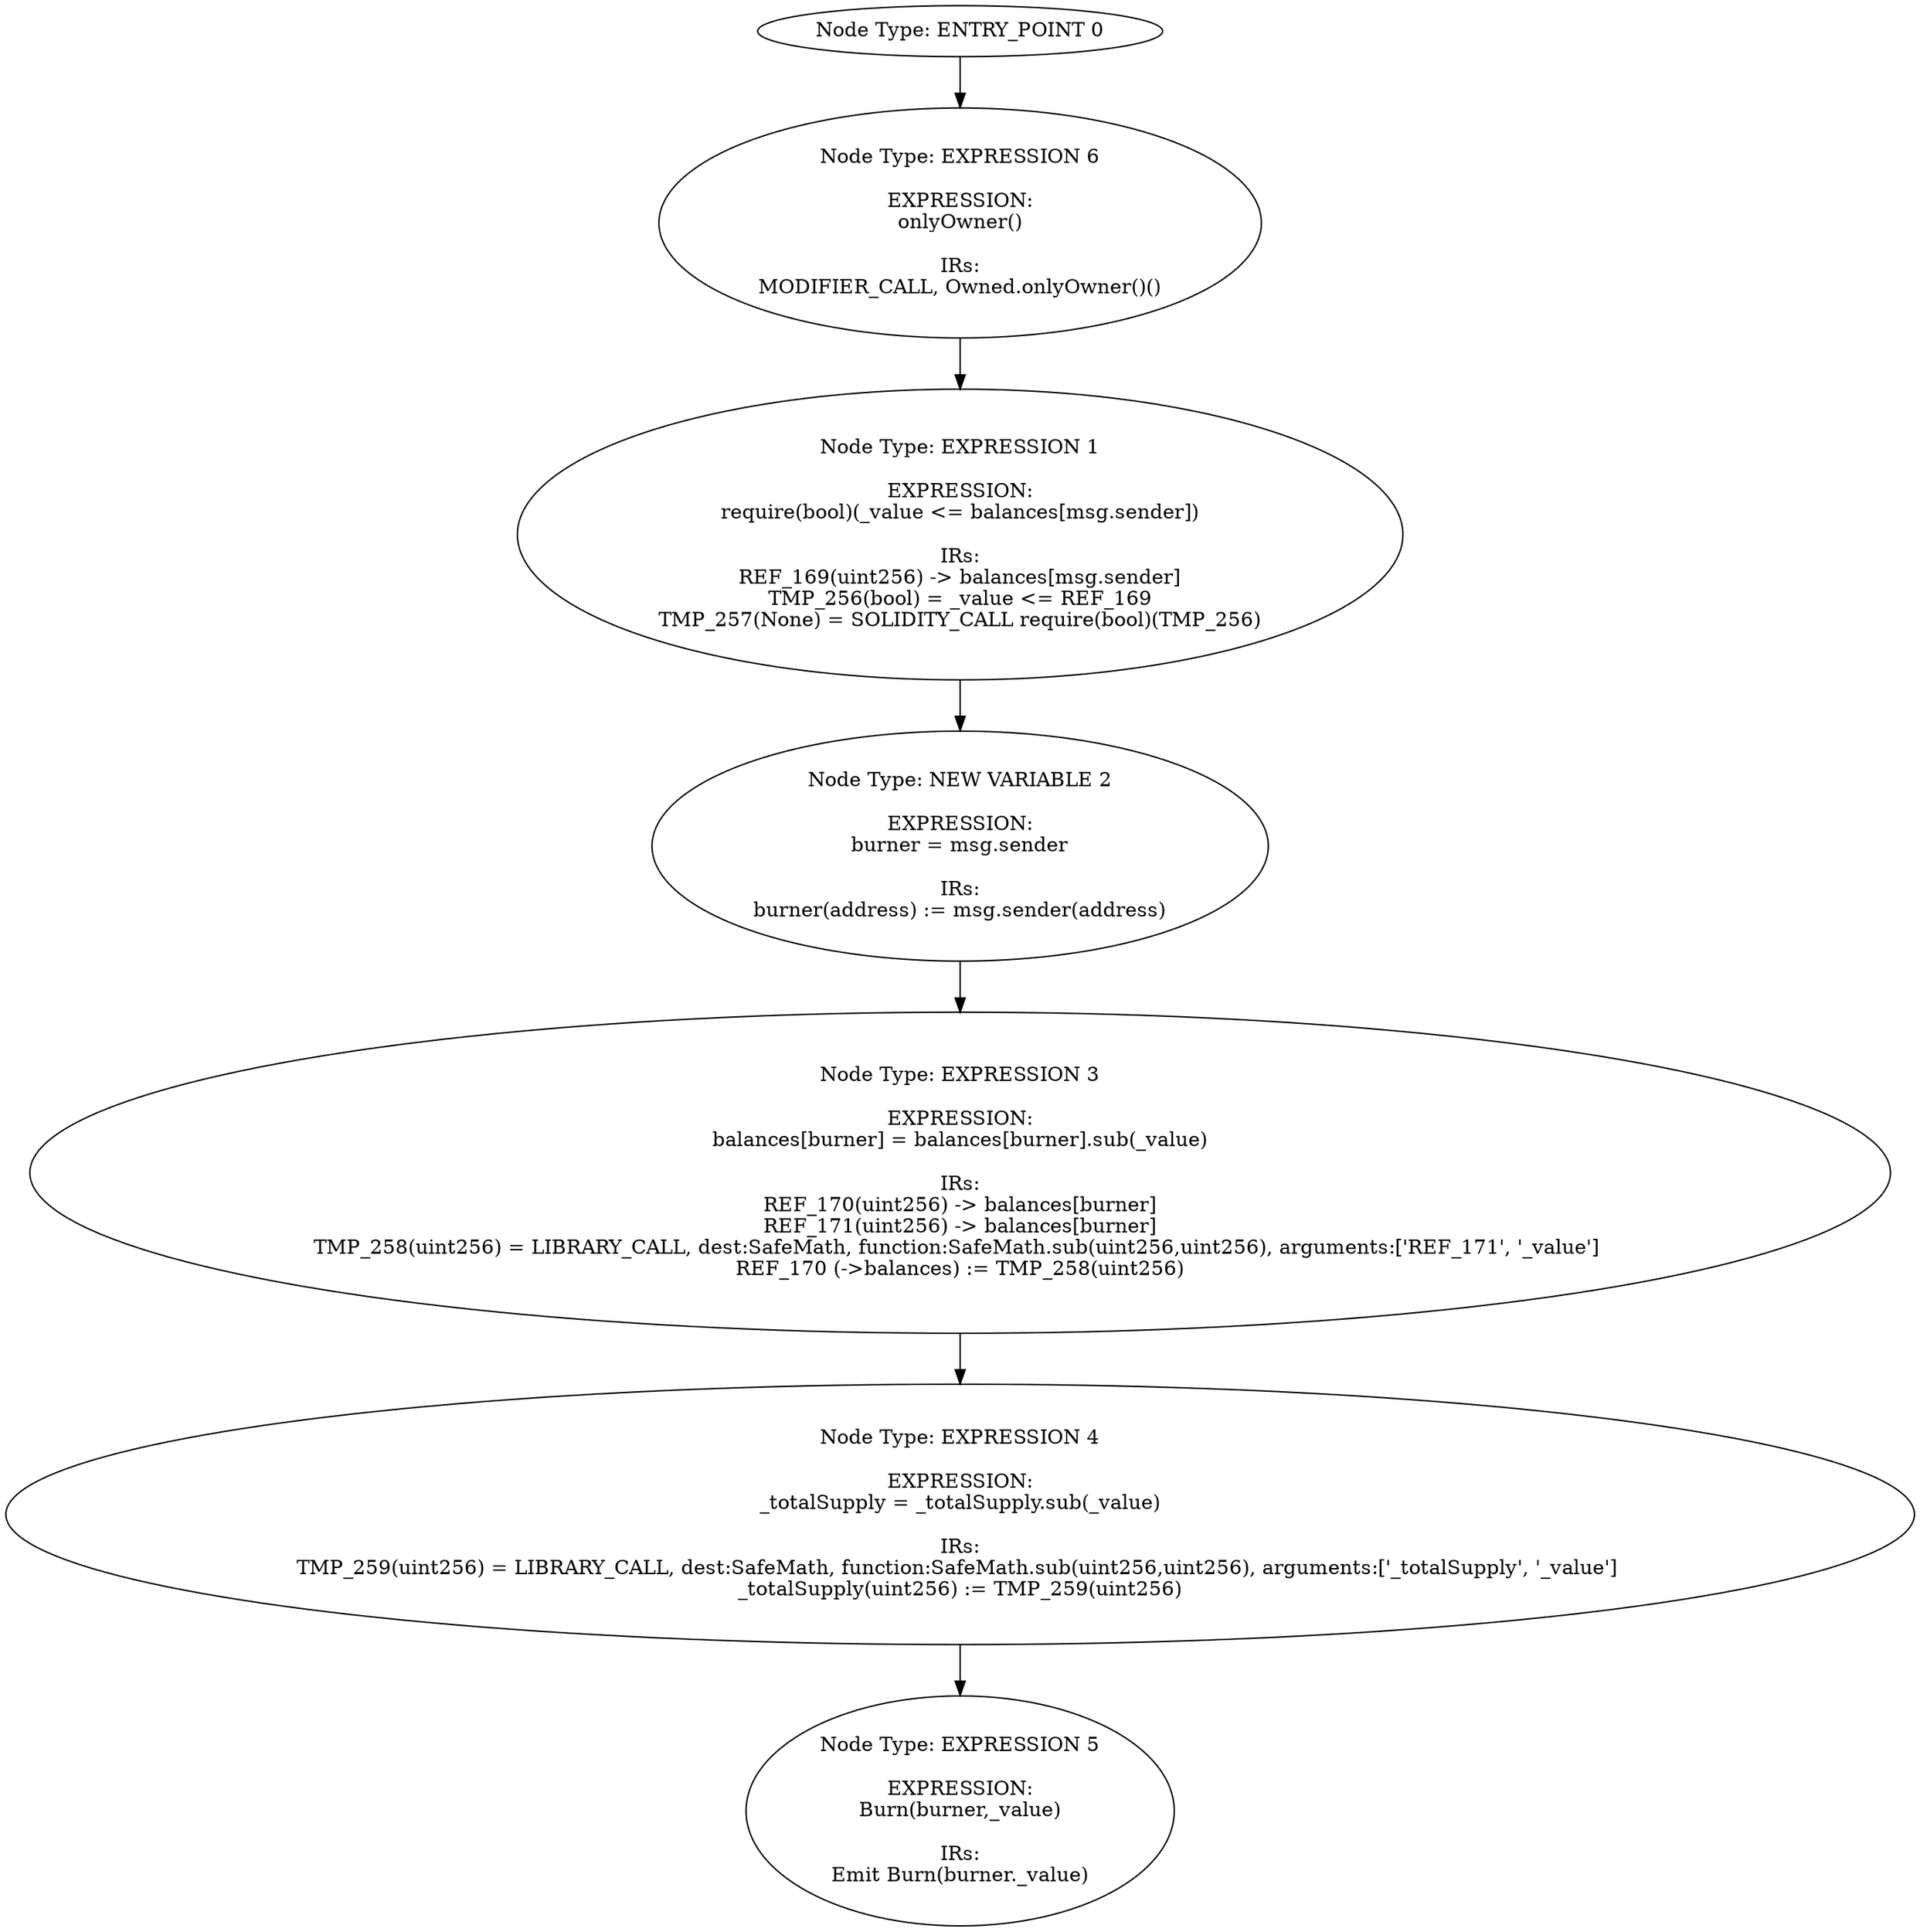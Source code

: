 digraph{
0[label="Node Type: ENTRY_POINT 0
"];
0->6;
1[label="Node Type: EXPRESSION 1

EXPRESSION:
require(bool)(_value <= balances[msg.sender])

IRs:
REF_169(uint256) -> balances[msg.sender]
TMP_256(bool) = _value <= REF_169
TMP_257(None) = SOLIDITY_CALL require(bool)(TMP_256)"];
1->2;
2[label="Node Type: NEW VARIABLE 2

EXPRESSION:
burner = msg.sender

IRs:
burner(address) := msg.sender(address)"];
2->3;
3[label="Node Type: EXPRESSION 3

EXPRESSION:
balances[burner] = balances[burner].sub(_value)

IRs:
REF_170(uint256) -> balances[burner]
REF_171(uint256) -> balances[burner]
TMP_258(uint256) = LIBRARY_CALL, dest:SafeMath, function:SafeMath.sub(uint256,uint256), arguments:['REF_171', '_value'] 
REF_170 (->balances) := TMP_258(uint256)"];
3->4;
4[label="Node Type: EXPRESSION 4

EXPRESSION:
_totalSupply = _totalSupply.sub(_value)

IRs:
TMP_259(uint256) = LIBRARY_CALL, dest:SafeMath, function:SafeMath.sub(uint256,uint256), arguments:['_totalSupply', '_value'] 
_totalSupply(uint256) := TMP_259(uint256)"];
4->5;
5[label="Node Type: EXPRESSION 5

EXPRESSION:
Burn(burner,_value)

IRs:
Emit Burn(burner._value)"];
6[label="Node Type: EXPRESSION 6

EXPRESSION:
onlyOwner()

IRs:
MODIFIER_CALL, Owned.onlyOwner()()"];
6->1;
}
